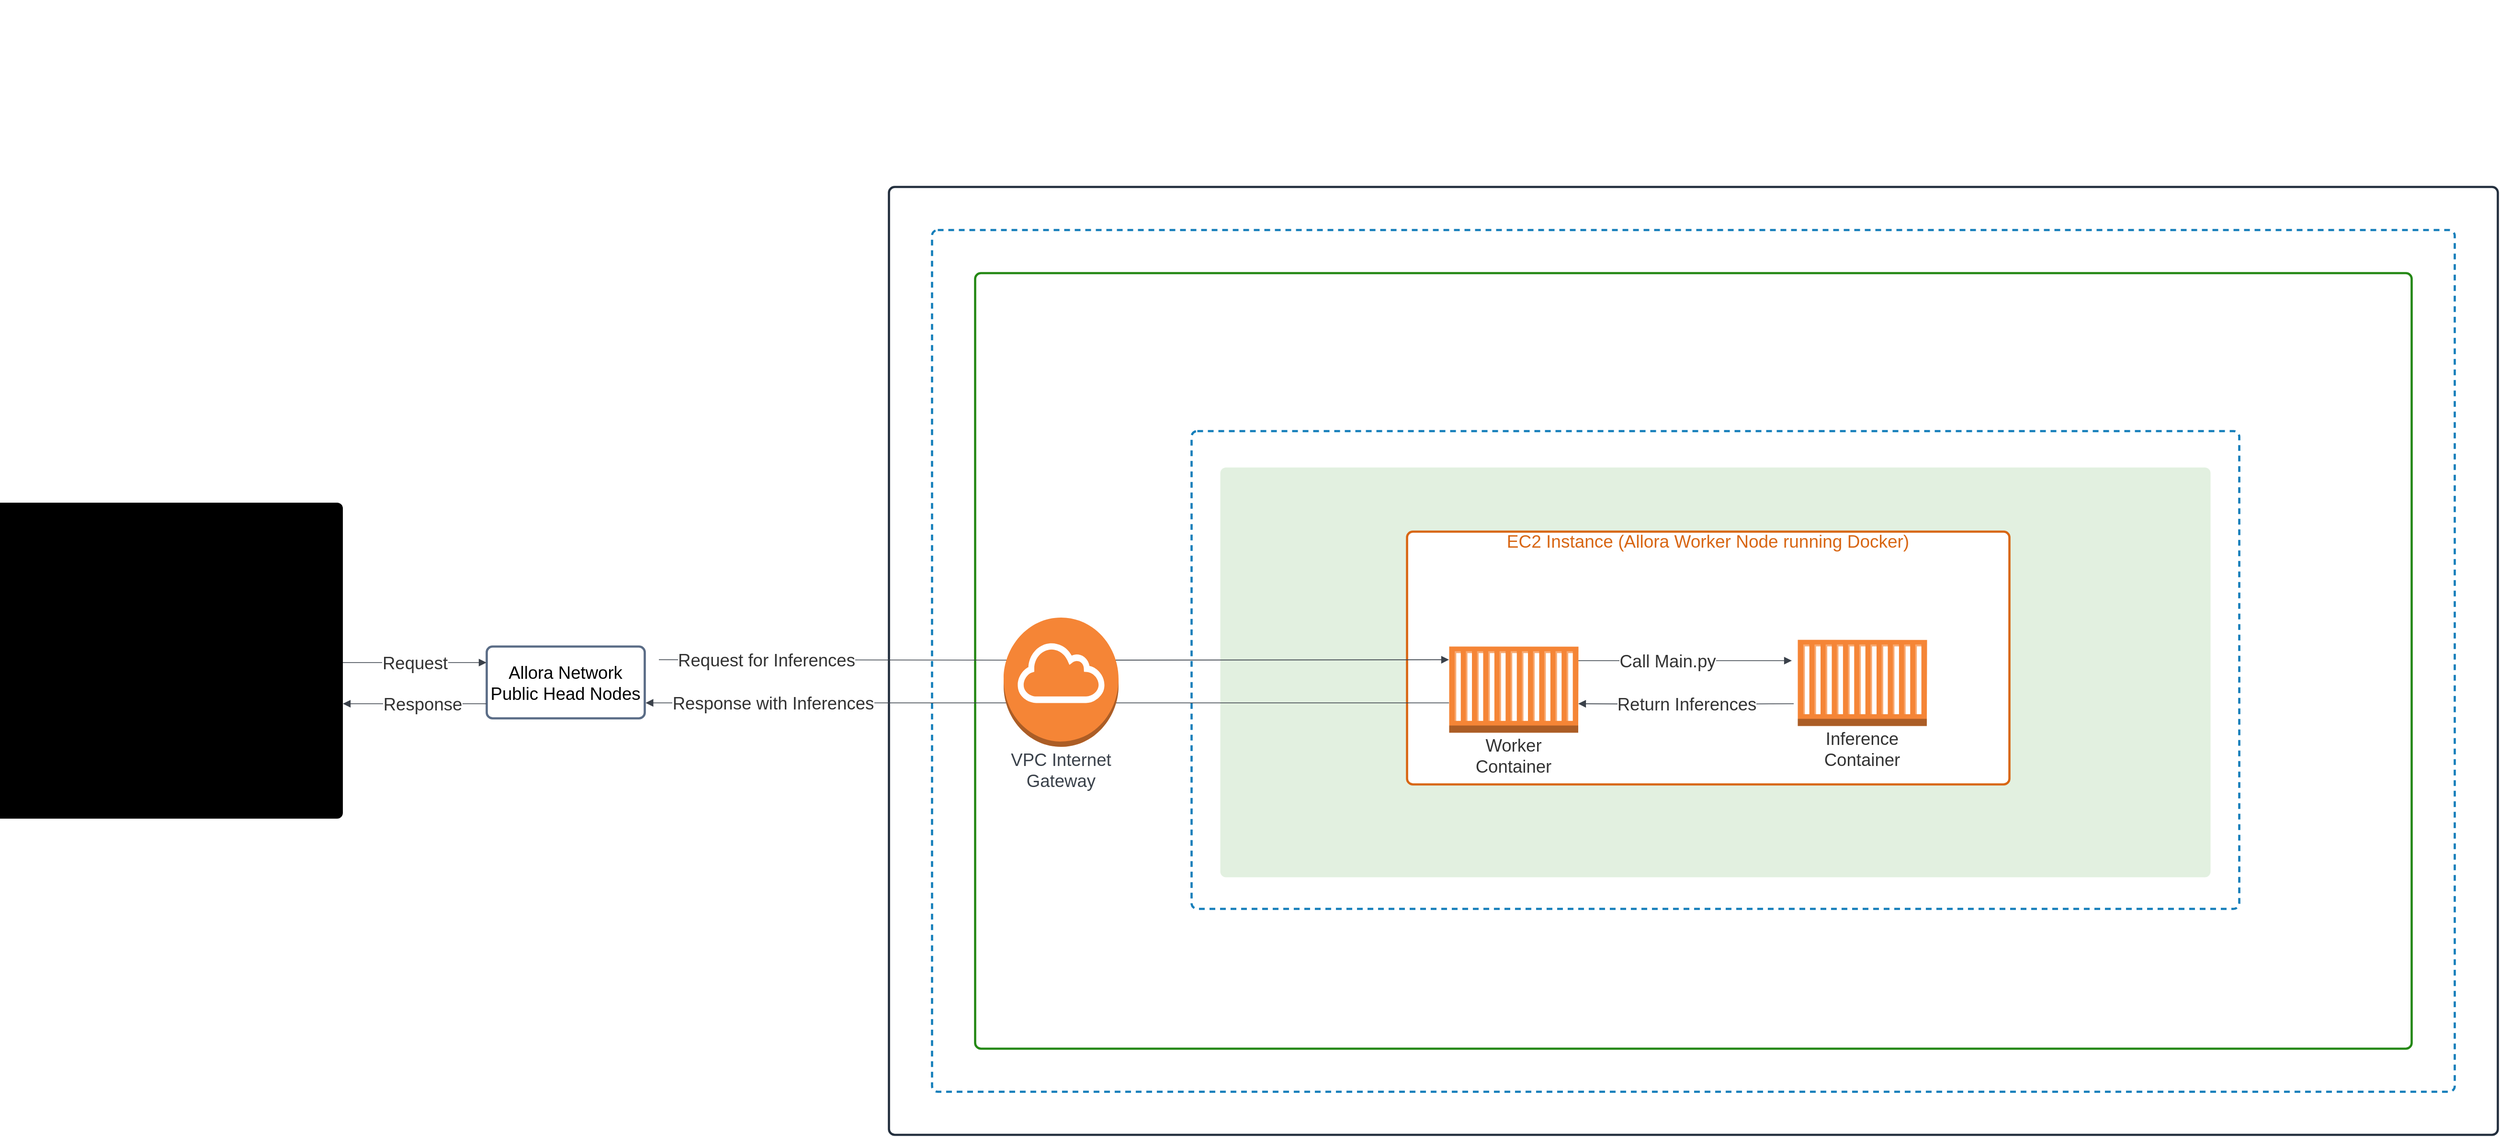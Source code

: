 <mxfile version="24.6.4" type="google">
  <diagram name="Page-1" id="Z24EPSqC7-ZLOVr7-3XL">
    <mxGraphModel dx="3205" dy="1023" grid="1" gridSize="10" guides="1" tooltips="1" connect="1" arrows="1" fold="1" page="1" pageScale="1" pageWidth="850" pageHeight="1100" math="0" shadow="0">
      <root>
        <mxCell id="0" />
        <mxCell id="1" parent="0" />
        <mxCell id="2" value="AWS Account" style="html=1;overflow=block;blockSpacing=1;whiteSpace=wrap;fontSize=18.3;fontColor=#232f3e;spacing=0;strokeColor=#232f3e;strokeOpacity=100;fillOpacity=0;rounded=1;absoluteArcSize=1;arcSize=12;fillColor=#ffffff;strokeWidth=2.3;container=1;pointerEvents=0;collapsible=0;recursiveResize=0;lucidId=_YvMQiWvPY6W;" vertex="1" parent="1">
          <mxGeometry x="915" y="195" width="1680" height="990" as="geometry" />
        </mxCell>
        <mxCell id="3" value="Region" style="html=1;overflow=block;blockSpacing=1;whiteSpace=wrap;fontSize=18.3;fontColor=#147eba;spacing=0;strokeColor=#147eba;strokeOpacity=100;fillOpacity=0;rounded=1;absoluteArcSize=1;arcSize=12;fillColor=#ffffff;dashed=1;fixDash=1;dashPattern=6 5;strokeWidth=2.3;container=1;pointerEvents=0;collapsible=0;recursiveResize=0;lucidId=9QJM80IVYh6_;" vertex="1" parent="1">
          <mxGeometry x="960" y="240" width="1590" height="900" as="geometry" />
        </mxCell>
        <mxCell id="4" value="Virtual Private Cloud (VPC)" style="html=1;overflow=block;blockSpacing=1;whiteSpace=wrap;fontSize=18.3;fontColor=#248814;spacing=0;strokeColor=#248814;strokeOpacity=100;fillOpacity=0;rounded=1;absoluteArcSize=1;arcSize=12;fillColor=#ffffff;strokeWidth=2.3;container=1;pointerEvents=0;collapsible=0;recursiveResize=0;lucidId=TXJMV_QqjrSG;" vertex="1" parent="1">
          <mxGeometry x="1005" y="285" width="1500" height="810" as="geometry" />
        </mxCell>
        <mxCell id="5" value="Public Subnet" style="html=1;overflow=block;blockSpacing=1;whiteSpace=wrap;fontSize=18.3;fontColor=#248814;spacing=0;strokeColor=none;strokeOpacity=100;fillOpacity=13;rounded=1;absoluteArcSize=1;arcSize=12;fillColor=#248814;strokeWidth=0;container=1;pointerEvents=0;collapsible=0;recursiveResize=0;lucidId=XgKM0bekm8-m;" vertex="1" parent="1">
          <mxGeometry x="1261" y="488" width="1034" height="428" as="geometry" />
        </mxCell>
        <mxCell id="6" value="Availability Zone (AZ)" style="html=1;overflow=block;blockSpacing=1;whiteSpace=wrap;fontSize=18.3;fontColor=#147eba;spacing=0;strokeColor=#147eba;strokeOpacity=100;fillOpacity=0;rounded=1;absoluteArcSize=1;arcSize=12;fillColor=#ffffff;dashed=1;fixDash=1;dashPattern=6 5;strokeWidth=2.3;container=1;pointerEvents=0;collapsible=0;recursiveResize=0;lucidId=CyLM2.gjfOU.;" vertex="1" parent="1">
          <mxGeometry x="1231" y="450" width="1094" height="499" as="geometry" />
        </mxCell>
        <mxCell id="7" value="EC2 Instance (Allora Worker Node running Docker)" style="html=1;overflow=block;blockSpacing=1;whiteSpace=wrap;fontSize=18.5;fontColor=#d86613;spacing=0;verticalAlign=top;strokeColor=#d86613;strokeOpacity=100;fillOpacity=100;rounded=1;absoluteArcSize=1;arcSize=12;fillColor=#ffffff;strokeWidth=2.3;container=1;pointerEvents=0;collapsible=0;recursiveResize=0;lucidId=-u2NlGh-AkDf;" vertex="1" parent="1">
          <mxGeometry x="1456" y="555" width="629" height="264" as="geometry" />
        </mxCell>
        <mxCell id="8" value="" style="group;dropTarget=0;pointerEvents=0;" vertex="1" parent="1">
          <mxGeometry as="geometry" />
        </mxCell>
        <mxCell id="9" value="" style="group;dropTarget=0;pointerEvents=0;" vertex="1" parent="1">
          <mxGeometry as="geometry" />
        </mxCell>
        <mxCell id="10" value="" style="html=1;overflow=block;blockSpacing=1;whiteSpace=wrap;fontSize=13;align=center;spacing=3.8;strokeColor=#unset;rounded=1;absoluteArcSize=1;arcSize=12;fillColor=#unset;strokeWidth=NaN;lucidId=7X7MiWF~K5Hu;" vertex="1" parent="1">
          <mxGeometry x="-75" y="525" width="420" height="330" as="geometry" />
        </mxCell>
        <mxCell id="11" value="" style="html=1;jettySize=18;whiteSpace=wrap;fontSize=13;strokeColor=#3a414a;strokeOpacity=100;strokeWidth=0.8;rounded=1;arcSize=24;edgeStyle=orthogonalEdgeStyle;startArrow=none;endArrow=block;endFill=1;entryX=0;entryY=0.156;entryPerimeter=0;lucidId=FY7MXUKkzTnU;" edge="1" target="27" parent="1">
          <mxGeometry width="100" height="100" relative="1" as="geometry">
            <Array as="points" />
            <mxPoint x="675" y="689" as="sourcePoint" />
          </mxGeometry>
        </mxCell>
        <mxCell id="12" value="Request for Inferences" style="text;html=1;resizable=0;labelBackgroundColor=default;align=center;verticalAlign=middle;fontColor=#333333;fontSize=18.3;" vertex="1" parent="11">
          <mxGeometry x="-0.73" relative="1" as="geometry">
            <mxPoint as="offset" />
          </mxGeometry>
        </mxCell>
        <mxCell id="13" value="Allora Network&#xa;Public Head Nodes" style="html=1;overflow=block;blockSpacing=1;whiteSpace=wrap;fontSize=18.3;align=center;spacing=0;verticalAlign=middle;strokeColor=#5a6c86;strokeOpacity=100;fillOpacity=0;rounded=1;absoluteArcSize=1;arcSize=12;fillColor=#ffffff;strokeWidth=2.3;container=1;pointerEvents=0;collapsible=0;recursiveResize=0;lucidId=Q51NzTwxD9la;" vertex="1" parent="1">
          <mxGeometry x="495" y="675" width="165" height="75" as="geometry" />
        </mxCell>
        <mxCell id="14" value="" style="html=1;jettySize=18;whiteSpace=wrap;fontSize=13;strokeColor=#3a414a;strokeOpacity=100;strokeWidth=0.8;rounded=1;arcSize=24;edgeStyle=orthogonalEdgeStyle;startArrow=none;endArrow=block;endFill=1;exitX=0;exitY=0.657;exitPerimeter=0;entryX=1.007;entryY=0.788;entryPerimeter=0;lucidId=kj2NyueEfGJ9;" edge="1" source="27" target="13" parent="1">
          <mxGeometry width="100" height="100" relative="1" as="geometry">
            <Array as="points" />
          </mxGeometry>
        </mxCell>
        <mxCell id="15" value="Response with Inferences" style="text;html=1;resizable=0;labelBackgroundColor=default;align=center;verticalAlign=middle;fontColor=#333333;fontSize=18.3;" vertex="1" parent="14">
          <mxGeometry x="0.684" relative="1" as="geometry">
            <mxPoint as="offset" />
          </mxGeometry>
        </mxCell>
        <mxCell id="16" value="" style="html=1;jettySize=18;whiteSpace=wrap;fontSize=13;strokeColor=#3a414a;strokeOpacity=100;strokeWidth=0.8;rounded=1;arcSize=24;edgeStyle=orthogonalEdgeStyle;startArrow=none;endArrow=block;endFill=1;lucidId=3W2NCLsf5O8j;" edge="1" parent="1">
          <mxGeometry width="100" height="100" relative="1" as="geometry">
            <Array as="points" />
            <mxPoint x="345" y="692" as="sourcePoint" />
            <mxPoint x="495" y="692" as="targetPoint" />
          </mxGeometry>
        </mxCell>
        <mxCell id="17" value="Request" style="text;html=1;resizable=0;labelBackgroundColor=default;align=center;verticalAlign=middle;fontColor=#333333;fontSize=18.3;" vertex="1" parent="16">
          <mxGeometry relative="1" as="geometry">
            <mxPoint as="offset" />
          </mxGeometry>
        </mxCell>
        <mxCell id="18" value="" style="html=1;jettySize=18;whiteSpace=wrap;fontSize=13;strokeColor=#3a414a;strokeOpacity=100;strokeWidth=0.8;rounded=1;arcSize=24;edgeStyle=orthogonalEdgeStyle;startArrow=none;endArrow=block;endFill=1;lucidId=BZ2N9~-V4MCM;" edge="1" parent="1">
          <mxGeometry width="100" height="100" relative="1" as="geometry">
            <Array as="points" />
            <mxPoint x="495" y="735" as="sourcePoint" />
            <mxPoint x="345" y="735" as="targetPoint" />
          </mxGeometry>
        </mxCell>
        <mxCell id="19" value="Response" style="text;html=1;resizable=0;labelBackgroundColor=default;align=center;verticalAlign=middle;fontColor=#333333;fontSize=18.3;" vertex="1" parent="18">
          <mxGeometry x="-0.11" relative="1" as="geometry">
            <mxPoint as="offset" />
          </mxGeometry>
        </mxCell>
        <mxCell id="20" value="VPC Internet Gateway" style="html=1;overflow=block;blockSpacing=1;whiteSpace=wrap;shape=mxgraph.aws3.internet_gateway;labelPosition=center;verticalLabelPosition=bottom;align=center;verticalAlign=top;pointerEvents=1;fontSize=18.3;fontColor=#3a414a;spacing=3.8;strokeColor=#3a414a;strokeOpacity=100;rounded=1;absoluteArcSize=1;arcSize=12;fillColor=#f58536;strokeWidth=0.8;lucidId=H07MxiphtlWI;" vertex="1" parent="1">
          <mxGeometry x="1035" y="645" width="120" height="135" as="geometry" />
        </mxCell>
        <mxCell id="21" value="" style="html=1;overflow=block;blockSpacing=1;whiteSpace=wrap;shape=image;fontSize=13;spacing=0;verticalAlign=top;strokeColor=none;strokeOpacity=0;rounded=1;absoluteArcSize=1;arcSize=12;dashed=1;fixDash=1;dashPattern=1 4;strokeWidth=0;image=https://images.lucid.app/images/26d560da-be5f-4e5a-8a1f-d08955e03b65/content;imageAspect=0;lucidId=Nr3NNLmmP2up;" vertex="1" parent="1">
          <mxGeometry x="-13" y="600" width="266" height="110" as="geometry" />
        </mxCell>
        <mxCell id="22" value="" style="html=1;jettySize=18;whiteSpace=wrap;fontSize=13;strokeColor=#3a414a;strokeOpacity=100;strokeWidth=0.8;rounded=1;arcSize=24;edgeStyle=orthogonalEdgeStyle;startArrow=none;endArrow=block;endFill=1;exitX=1;exitY=0.167;exitPerimeter=0;lucidId=bD3NWywXu_YH;" edge="1" source="27" parent="1">
          <mxGeometry width="100" height="100" relative="1" as="geometry">
            <Array as="points" />
            <mxPoint x="1858" y="690" as="targetPoint" />
          </mxGeometry>
        </mxCell>
        <mxCell id="23" value="Call Main.py" style="text;html=1;resizable=0;labelBackgroundColor=default;align=center;verticalAlign=middle;fontColor=#333333;fontSize=18.3;" vertex="1" parent="22">
          <mxGeometry x="-0.17" relative="1" as="geometry">
            <mxPoint as="offset" />
          </mxGeometry>
        </mxCell>
        <mxCell id="24" value="" style="html=1;jettySize=18;whiteSpace=wrap;fontSize=13;strokeColor=#3a414a;strokeOpacity=100;strokeWidth=0.8;rounded=1;arcSize=24;edgeStyle=orthogonalEdgeStyle;startArrow=none;endArrow=block;endFill=1;entryX=1;entryY=0.667;entryPerimeter=0;lucidId=jD3NIj7fWPk6;" edge="1" target="27" parent="1">
          <mxGeometry width="100" height="100" relative="1" as="geometry">
            <Array as="points" />
            <mxPoint x="1860" y="735" as="sourcePoint" />
          </mxGeometry>
        </mxCell>
        <mxCell id="25" value="Return Inferences" style="text;html=1;resizable=0;labelBackgroundColor=default;align=center;verticalAlign=middle;fontColor=#333333;fontSize=18.3;" vertex="1" parent="24">
          <mxGeometry relative="1" as="geometry">
            <mxPoint as="offset" />
          </mxGeometry>
        </mxCell>
        <mxCell id="26" value="A self-improviing decentralized AI network " style="html=1;overflow=block;blockSpacing=1;whiteSpace=wrap;fontSize=21.7;spacing=3.8;verticalAlign=middle;strokeOpacity=0;fillOpacity=0;rounded=1;absoluteArcSize=1;arcSize=12;fillColor=#000000;strokeWidth=NaN;lucidId=WgfOnQqIrc8R;" vertex="1" parent="1">
          <mxGeometry y="659" width="255" height="127" as="geometry" />
        </mxCell>
        <mxCell id="27" value="Worker&#xa;Container" style="html=1;overflow=block;blockSpacing=1;whiteSpace=wrap;shape=mxgraph.aws3.ec2_compute_container;labelPosition=center;verticalLabelPosition=bottom;align=center;verticalAlign=top;pointerEvents=1;fontSize=18.3;fontColor=#333333;spacing=3.8;strokeColor=none;strokeOpacity=100;rounded=1;absoluteArcSize=1;arcSize=12;fillColor=#f58536;dashed=1;fixDash=1;dashPattern=1 4;strokeWidth=0;lucidId=2fYOvTz-elsl;" vertex="1" parent="1">
          <mxGeometry x="1500" y="675" width="135" height="90" as="geometry" />
        </mxCell>
        <mxCell id="28" value="Inference Container" style="html=1;overflow=block;blockSpacing=1;whiteSpace=wrap;shape=mxgraph.aws3.ec2_compute_container;labelPosition=center;verticalLabelPosition=bottom;align=center;verticalAlign=top;pointerEvents=1;fontSize=18.3;fontColor=#333333;spacing=3.8;strokeColor=none;strokeOpacity=100;rounded=1;absoluteArcSize=1;arcSize=12;fillColor=#f58536;dashed=1;fixDash=1;dashPattern=1 4;strokeWidth=0;lucidId=ruYOFB6uyYjL;" vertex="1" parent="1">
          <mxGeometry x="1864" y="668" width="135" height="90" as="geometry" />
        </mxCell>
      </root>
    </mxGraphModel>
  </diagram>
</mxfile>
